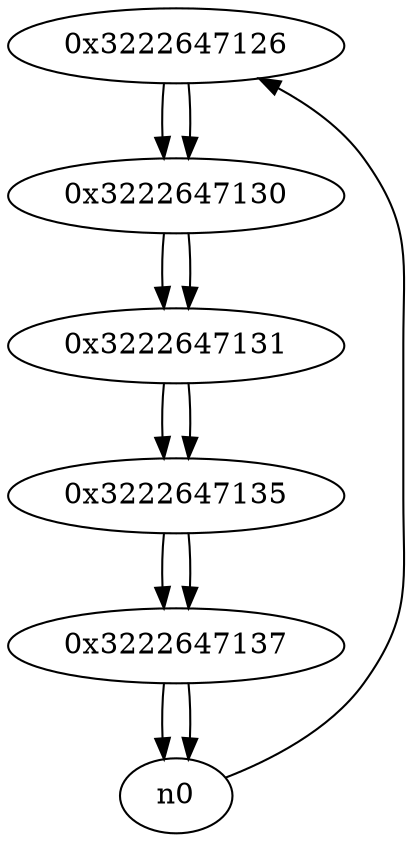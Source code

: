 digraph G{
/* nodes */
  n1 [label="0x3222647126"]
  n2 [label="0x3222647130"]
  n3 [label="0x3222647131"]
  n4 [label="0x3222647135"]
  n5 [label="0x3222647137"]
/* edges */
n1 -> n2;
n0 -> n1;
n2 -> n3;
n1 -> n2;
n3 -> n4;
n2 -> n3;
n4 -> n5;
n3 -> n4;
n5 -> n0;
n5 -> n0;
n4 -> n5;
}
